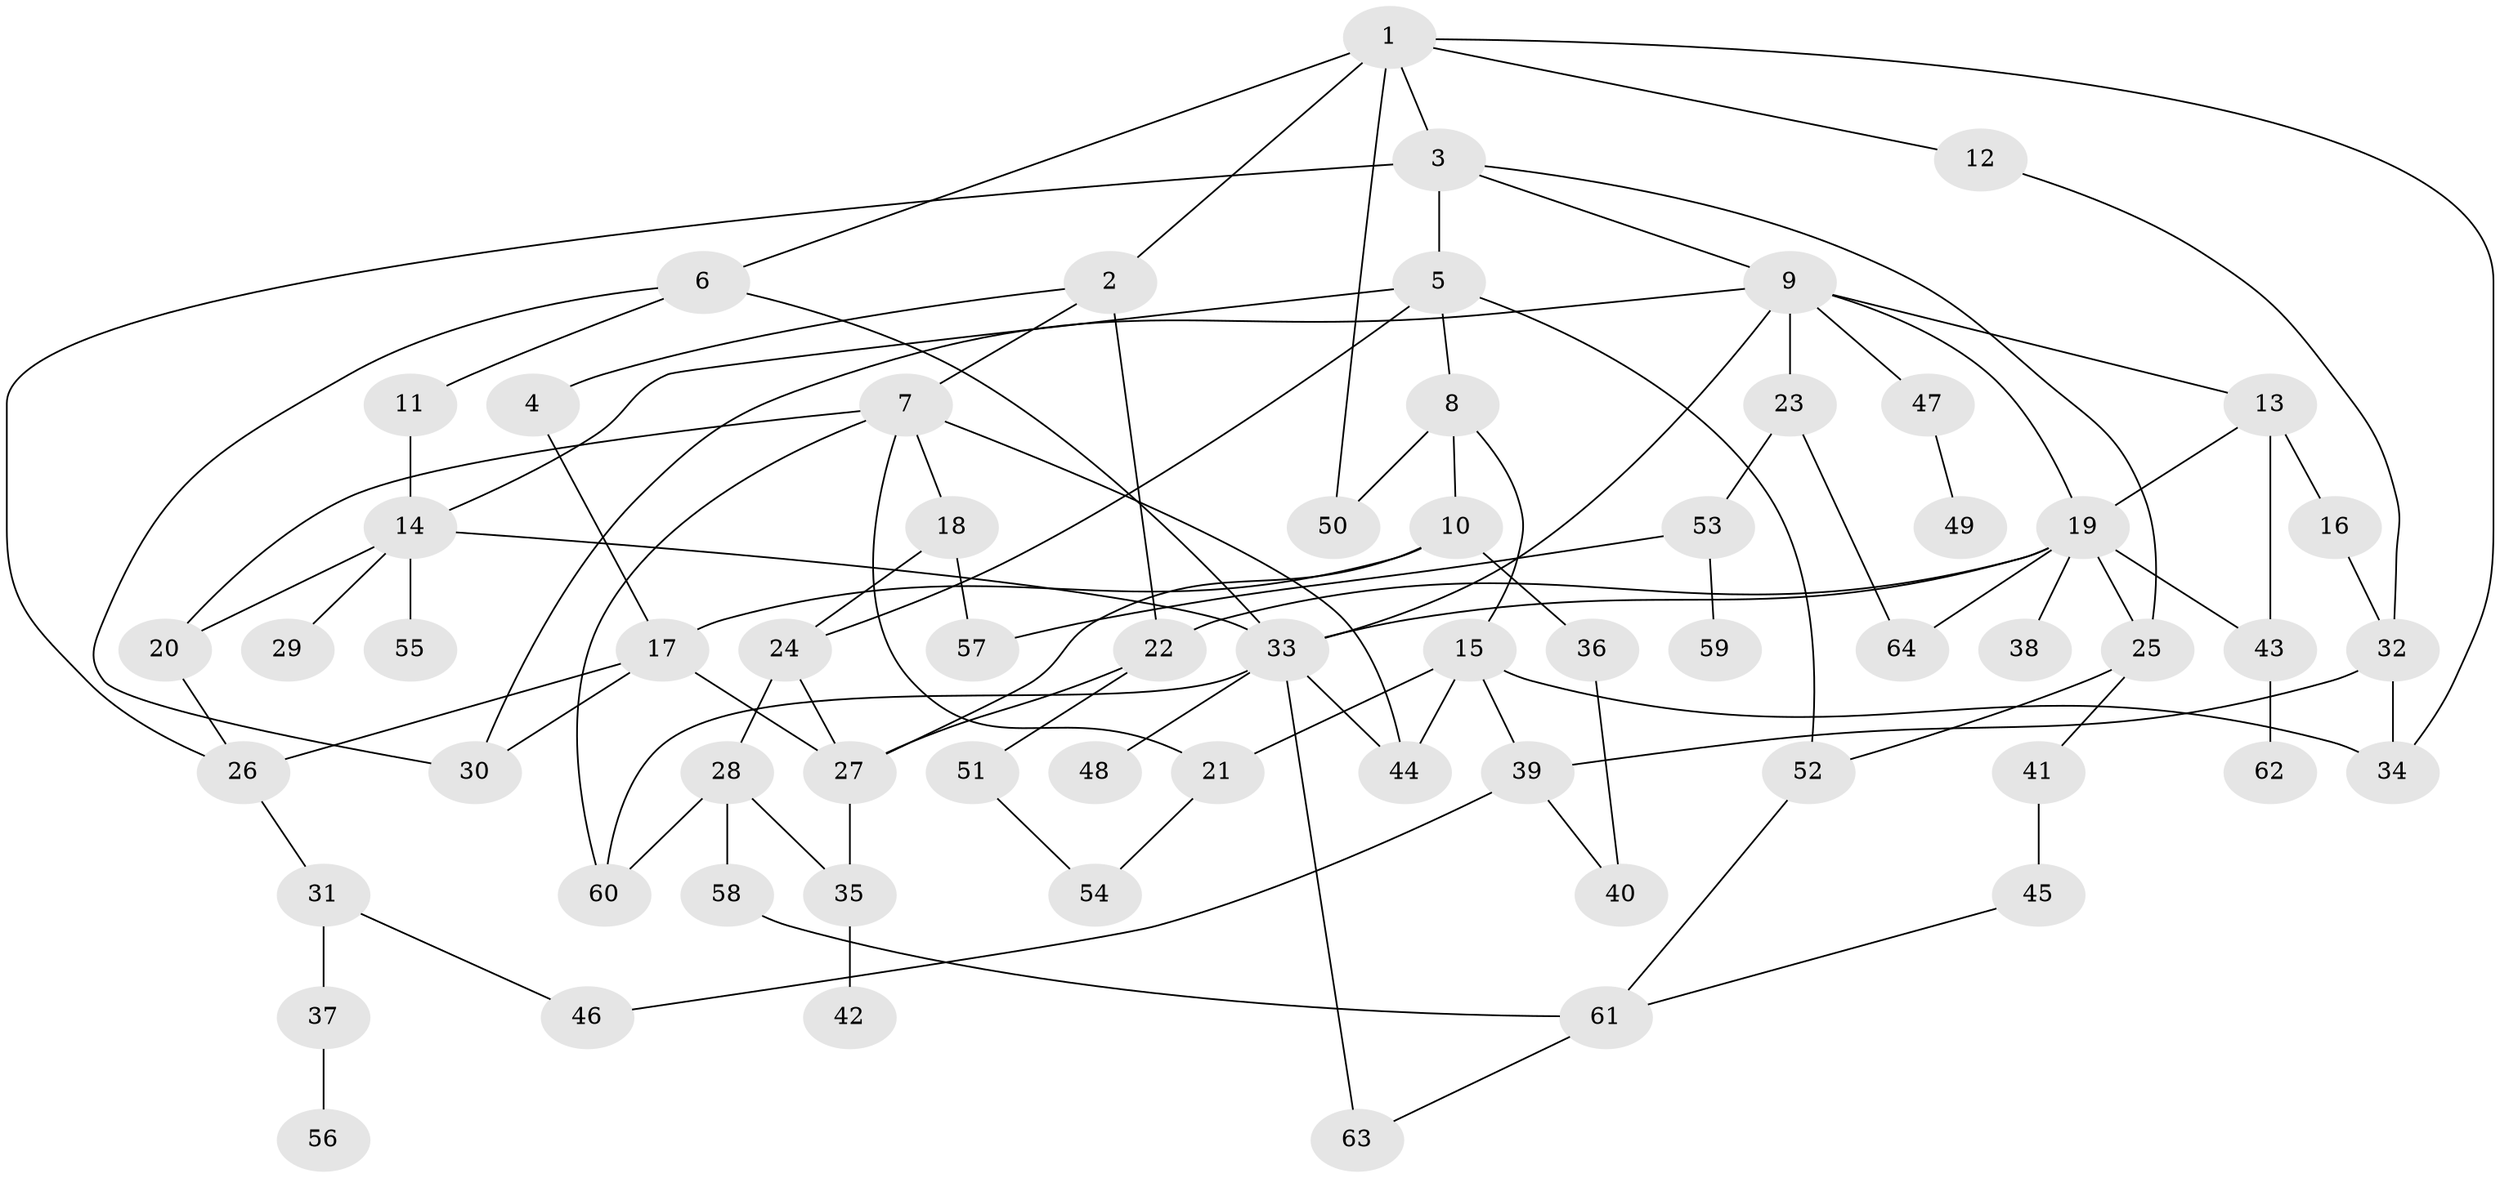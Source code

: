 // original degree distribution, {7: 0.03937007874015748, 4: 0.16535433070866143, 2: 0.2677165354330709, 3: 0.18110236220472442, 5: 0.03937007874015748, 6: 0.007874015748031496, 1: 0.29133858267716534, 8: 0.007874015748031496}
// Generated by graph-tools (version 1.1) at 2025/49/03/04/25 22:49:04]
// undirected, 64 vertices, 101 edges
graph export_dot {
  node [color=gray90,style=filled];
  1;
  2;
  3;
  4;
  5;
  6;
  7;
  8;
  9;
  10;
  11;
  12;
  13;
  14;
  15;
  16;
  17;
  18;
  19;
  20;
  21;
  22;
  23;
  24;
  25;
  26;
  27;
  28;
  29;
  30;
  31;
  32;
  33;
  34;
  35;
  36;
  37;
  38;
  39;
  40;
  41;
  42;
  43;
  44;
  45;
  46;
  47;
  48;
  49;
  50;
  51;
  52;
  53;
  54;
  55;
  56;
  57;
  58;
  59;
  60;
  61;
  62;
  63;
  64;
  1 -- 2 [weight=1.0];
  1 -- 3 [weight=1.0];
  1 -- 6 [weight=1.0];
  1 -- 12 [weight=1.0];
  1 -- 34 [weight=1.0];
  1 -- 50 [weight=1.0];
  2 -- 4 [weight=1.0];
  2 -- 7 [weight=1.0];
  2 -- 22 [weight=3.0];
  3 -- 5 [weight=1.0];
  3 -- 9 [weight=1.0];
  3 -- 25 [weight=1.0];
  3 -- 26 [weight=1.0];
  4 -- 17 [weight=1.0];
  5 -- 8 [weight=1.0];
  5 -- 14 [weight=1.0];
  5 -- 24 [weight=1.0];
  5 -- 52 [weight=1.0];
  6 -- 11 [weight=1.0];
  6 -- 30 [weight=1.0];
  6 -- 33 [weight=1.0];
  7 -- 18 [weight=1.0];
  7 -- 20 [weight=1.0];
  7 -- 21 [weight=1.0];
  7 -- 44 [weight=1.0];
  7 -- 60 [weight=1.0];
  8 -- 10 [weight=1.0];
  8 -- 15 [weight=1.0];
  8 -- 50 [weight=1.0];
  9 -- 13 [weight=1.0];
  9 -- 19 [weight=1.0];
  9 -- 23 [weight=1.0];
  9 -- 30 [weight=1.0];
  9 -- 33 [weight=1.0];
  9 -- 47 [weight=1.0];
  10 -- 17 [weight=1.0];
  10 -- 27 [weight=1.0];
  10 -- 36 [weight=2.0];
  11 -- 14 [weight=1.0];
  12 -- 32 [weight=1.0];
  13 -- 16 [weight=1.0];
  13 -- 19 [weight=1.0];
  13 -- 43 [weight=1.0];
  14 -- 20 [weight=1.0];
  14 -- 29 [weight=1.0];
  14 -- 33 [weight=1.0];
  14 -- 55 [weight=1.0];
  15 -- 21 [weight=1.0];
  15 -- 34 [weight=1.0];
  15 -- 39 [weight=1.0];
  15 -- 44 [weight=1.0];
  16 -- 32 [weight=1.0];
  17 -- 26 [weight=1.0];
  17 -- 27 [weight=1.0];
  17 -- 30 [weight=2.0];
  18 -- 24 [weight=1.0];
  18 -- 57 [weight=1.0];
  19 -- 22 [weight=1.0];
  19 -- 25 [weight=1.0];
  19 -- 33 [weight=1.0];
  19 -- 38 [weight=3.0];
  19 -- 43 [weight=1.0];
  19 -- 64 [weight=1.0];
  20 -- 26 [weight=1.0];
  21 -- 54 [weight=1.0];
  22 -- 27 [weight=1.0];
  22 -- 51 [weight=1.0];
  23 -- 53 [weight=1.0];
  23 -- 64 [weight=1.0];
  24 -- 27 [weight=3.0];
  24 -- 28 [weight=1.0];
  25 -- 41 [weight=1.0];
  25 -- 52 [weight=1.0];
  26 -- 31 [weight=1.0];
  27 -- 35 [weight=1.0];
  28 -- 35 [weight=1.0];
  28 -- 58 [weight=1.0];
  28 -- 60 [weight=1.0];
  31 -- 37 [weight=1.0];
  31 -- 46 [weight=1.0];
  32 -- 34 [weight=1.0];
  32 -- 39 [weight=1.0];
  33 -- 44 [weight=1.0];
  33 -- 48 [weight=1.0];
  33 -- 60 [weight=1.0];
  33 -- 63 [weight=1.0];
  35 -- 42 [weight=1.0];
  36 -- 40 [weight=1.0];
  37 -- 56 [weight=1.0];
  39 -- 40 [weight=1.0];
  39 -- 46 [weight=1.0];
  41 -- 45 [weight=2.0];
  43 -- 62 [weight=1.0];
  45 -- 61 [weight=1.0];
  47 -- 49 [weight=1.0];
  51 -- 54 [weight=1.0];
  52 -- 61 [weight=1.0];
  53 -- 57 [weight=2.0];
  53 -- 59 [weight=1.0];
  58 -- 61 [weight=1.0];
  61 -- 63 [weight=1.0];
}
